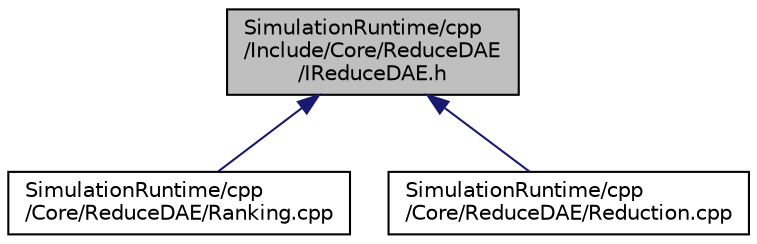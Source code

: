 digraph "SimulationRuntime/cpp/Include/Core/ReduceDAE/IReduceDAE.h"
{
  edge [fontname="Helvetica",fontsize="10",labelfontname="Helvetica",labelfontsize="10"];
  node [fontname="Helvetica",fontsize="10",shape=record];
  Node1 [label="SimulationRuntime/cpp\l/Include/Core/ReduceDAE\l/IReduceDAE.h",height=0.2,width=0.4,color="black", fillcolor="grey75", style="filled", fontcolor="black"];
  Node1 -> Node2 [dir="back",color="midnightblue",fontsize="10",style="solid",fontname="Helvetica"];
  Node2 [label="SimulationRuntime/cpp\l/Core/ReduceDAE/Ranking.cpp",height=0.2,width=0.4,color="black", fillcolor="white", style="filled",URL="$d1/db9/_ranking_8cpp.html"];
  Node1 -> Node3 [dir="back",color="midnightblue",fontsize="10",style="solid",fontname="Helvetica"];
  Node3 [label="SimulationRuntime/cpp\l/Core/ReduceDAE/Reduction.cpp",height=0.2,width=0.4,color="black", fillcolor="white", style="filled",URL="$d3/d51/_reduction_8cpp.html"];
}
